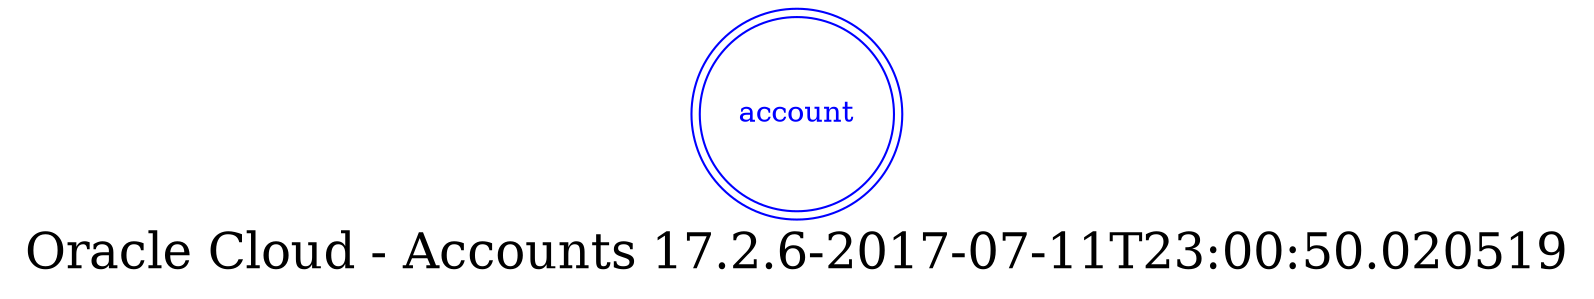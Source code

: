 digraph LexiconGraph {
graph[label="Oracle Cloud - Accounts 17.2.6-2017-07-11T23:00:50.020519", fontsize=24]
splines=true
"account" [color=blue, fontcolor=blue, shape=doublecircle]
}
